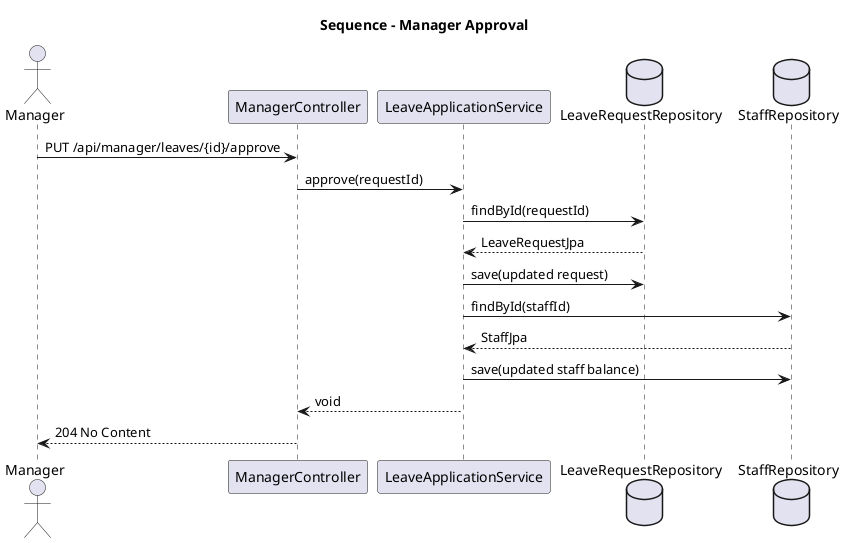 @startuml
title Sequence - Manager Approval
skinparam shadowing false
skinparam sequenceArrowThickness 1

actor Manager
participant "ManagerController" as Mc
participant "LeaveApplicationService" as Las
database "LeaveRequestRepository" as LRepo
database "StaffRepository" as SRepo

Manager -> Mc : PUT /api/manager/leaves/{id}/approve
Mc -> Las : approve(requestId)
Las -> LRepo : findById(requestId)
LRepo --> Las : LeaveRequestJpa
Las -> LRepo : save(updated request)
Las -> SRepo : findById(staffId)
SRepo --> Las : StaffJpa
Las -> SRepo : save(updated staff balance)
Las --> Mc : void
Mc --> Manager : 204 No Content
@enduml
